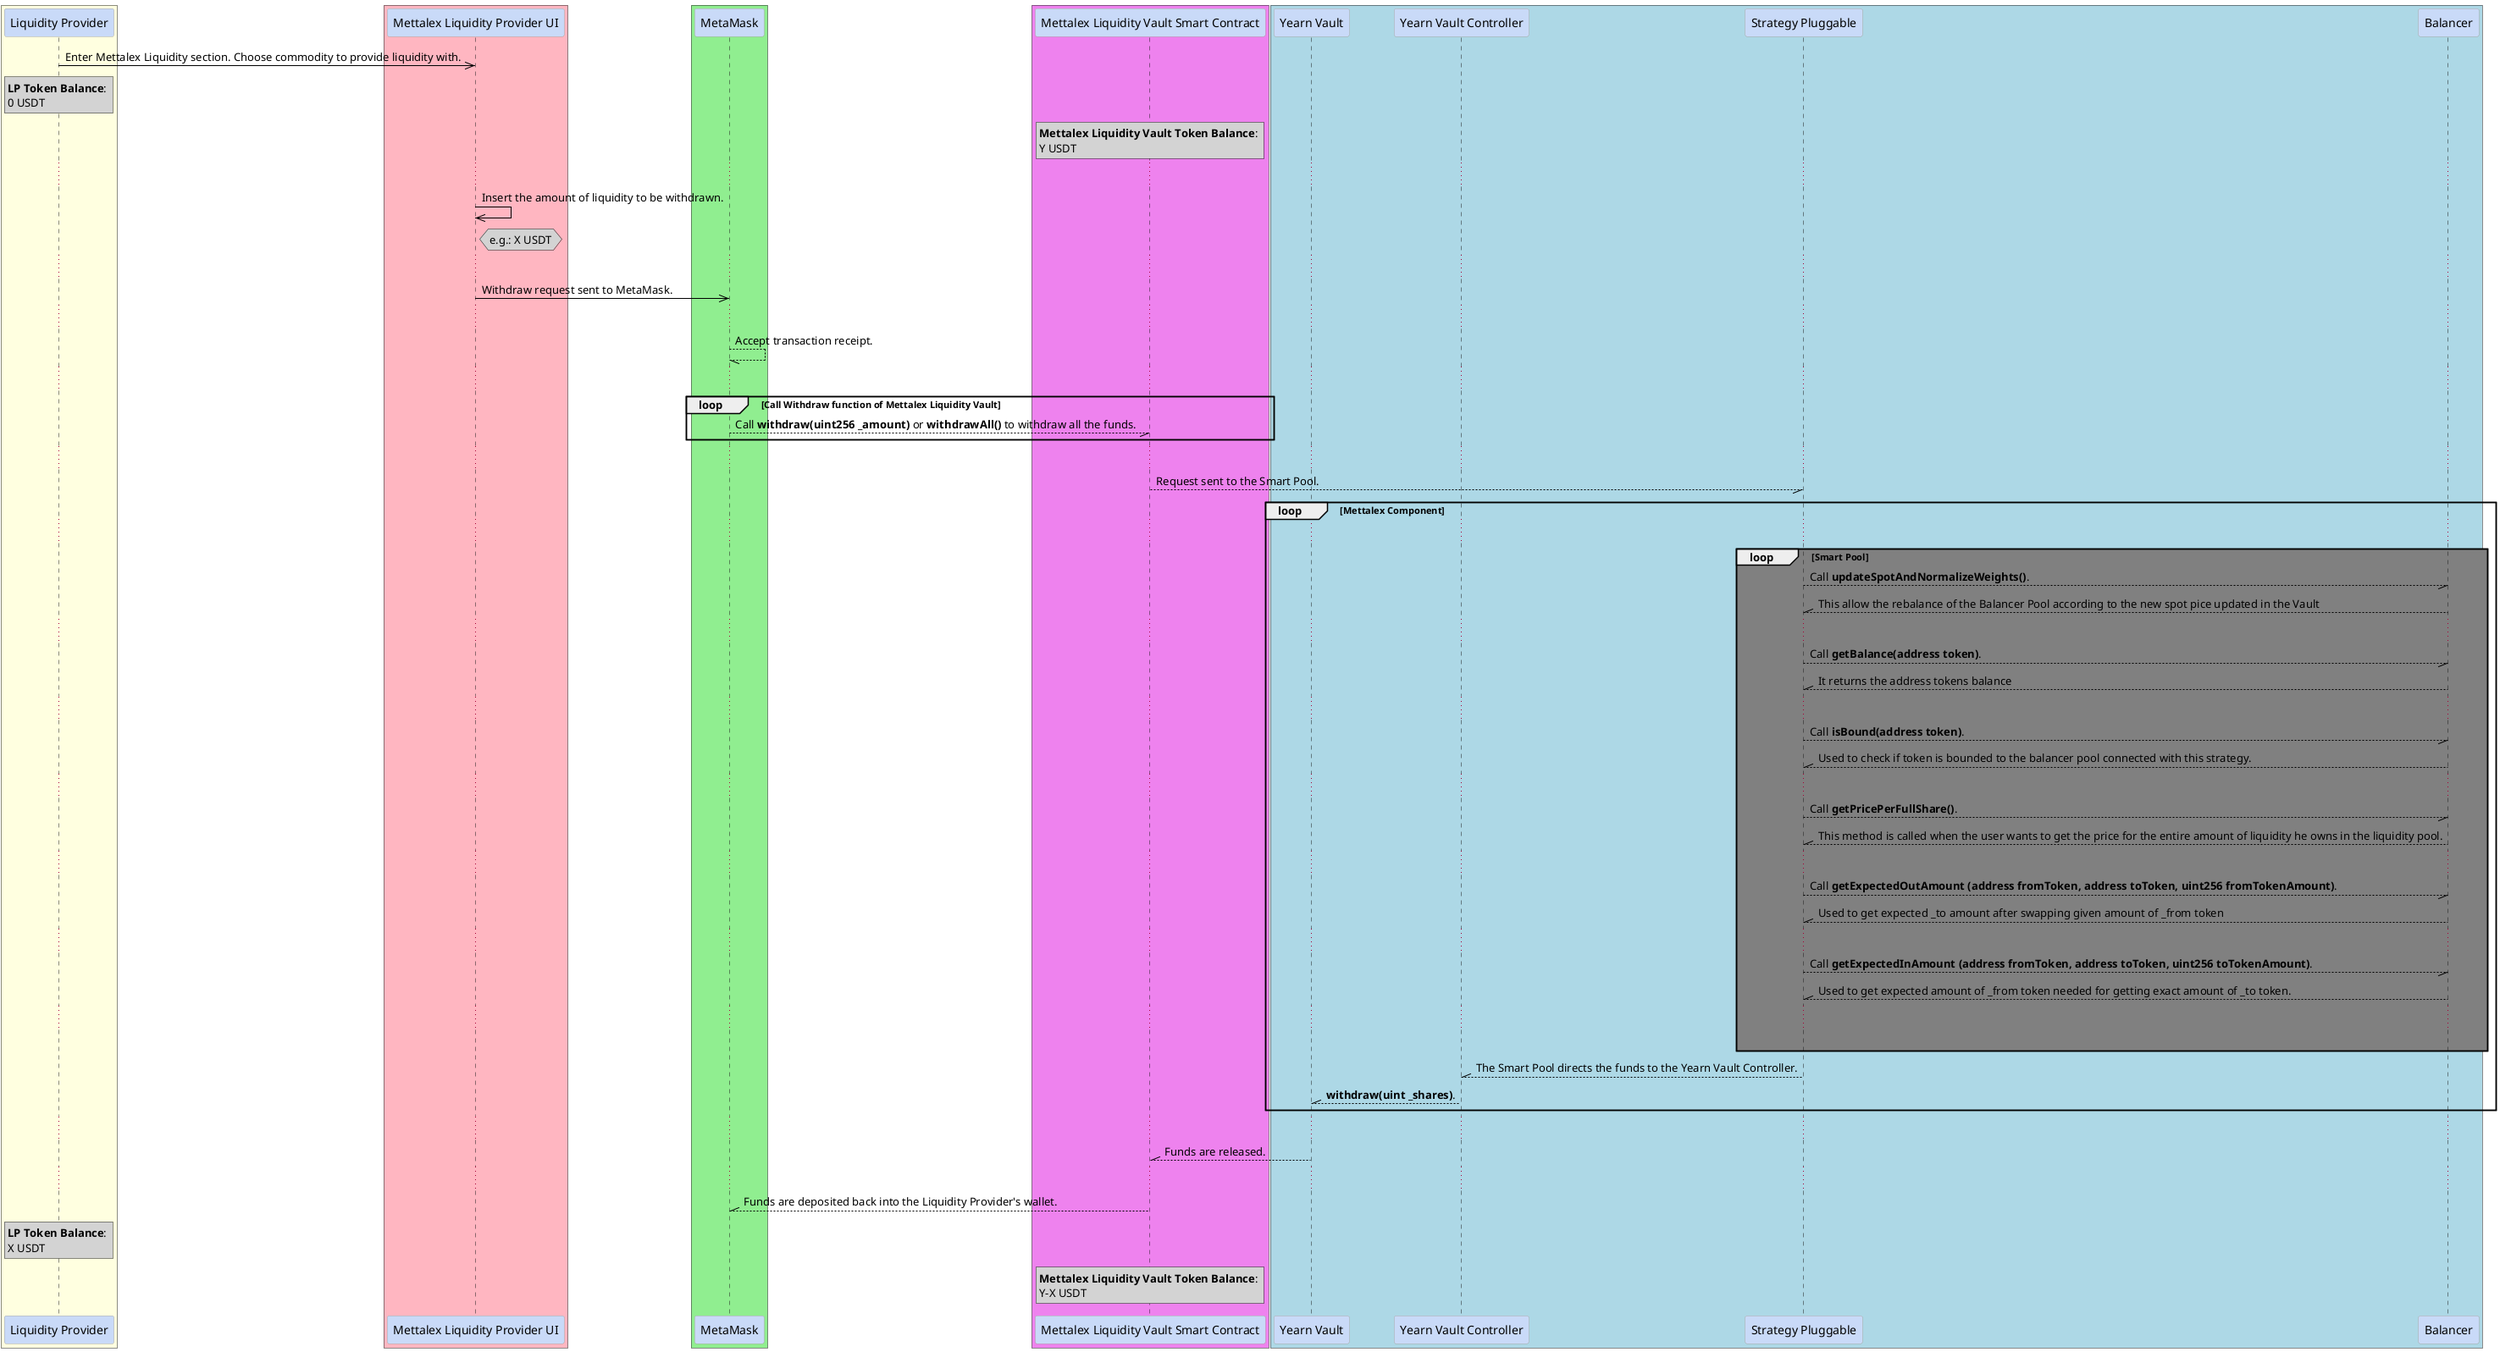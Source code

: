 @startuml
skinparam {
ParticipantBorderColor DarkGray
ParticipantBackgroundColor #c9daf8
ArrowColor Black
}

box #lightyellow
participant "Liquidity Provider" as LP

end box

box #lightpink
participant "Mettalex Liquidity Provider UI" as LPUI

end box

box #lightgreen
participant "MetaMask" as MM

end box

box #violet
participant "Mettalex Liquidity Vault Smart Contract" as LVSC

end box

box #lightblue
participant "Yearn Vault" as YV
participant "Yearn Vault Controller" as YVC
participant "Strategy Pluggable" as SP
participant "Balancer" as B

end box

LP ->> LPUI: Enter Mettalex Liquidity section. Choose commodity to provide liquidity with.
rnote over LP #lightgrey: **LP Token Balance**: \n0 USDT
rnote over LVSC #lightgrey: **Mettalex Liquidity Vault Token Balance**: \nY USDT
...

LPUI ->> LPUI: Insert the amount of liquidity to be withdrawn.
hnote right of LPUI #lightgrey: e.g.: X USDT
...
LPUI ->> MM: Withdraw request sent to MetaMask.
...
MM --// MM: Accept transaction receipt.
...
loop Call Withdraw function of Mettalex Liquidity Vault
MM --// LVSC: Call **withdraw(uint256 _amount)** or **withdrawAll()** to withdraw all the funds.

end
...
LVSC --// SP: Request sent to the Smart Pool.

loop Mettalex Component
...
loop #grey Smart Pool
SP --// B:  Call **updateSpotAndNormalizeWeights()**.
B --\\ SP: This allow the rebalance of the Balancer Pool according to the new spot pice updated in the Vault
...
SP --// B: Call **getBalance(address token)**.
B --\\ SP: It returns the address tokens balance
...
SP --// B: Call **isBound(address token)**.
B --\\ SP: Used to check if token is bounded to the balancer pool connected with this strategy.
...
SP --// B: Call **getPricePerFullShare()**.
B --\\ SP: This method is called when the user wants to get the price for the entire amount of liquidity he owns in the liquidity pool.
...
SP --// B: Call **getExpectedOutAmount (address fromToken, address toToken, uint256 fromTokenAmount)**.
B --\\ SP: Used to get expected _to amount after swapping given amount of _from token
...
SP --// B: Call **getExpectedInAmount (address fromToken, address toToken, uint256 toTokenAmount)**.
B --\\ SP: Used to get expected amount of _from token needed for getting exact amount of _to token.
...
|||
end

SP --\\ YVC: The Smart Pool directs the funds to the Yearn Vault Controller.
YVC --\\ YV: **withdraw(uint _shares)**.
end
...
YV --\\ LVSC: Funds are released.
...
LVSC --\\ MM: Funds are deposited back into the Liquidity Provider's wallet.

rnote over LP #lightgrey: **LP Token Balance**: \nX USDT
rnote over LVSC #lightgrey: **Mettalex Liquidity Vault Token Balance**: \nY-X USDT


@enduml